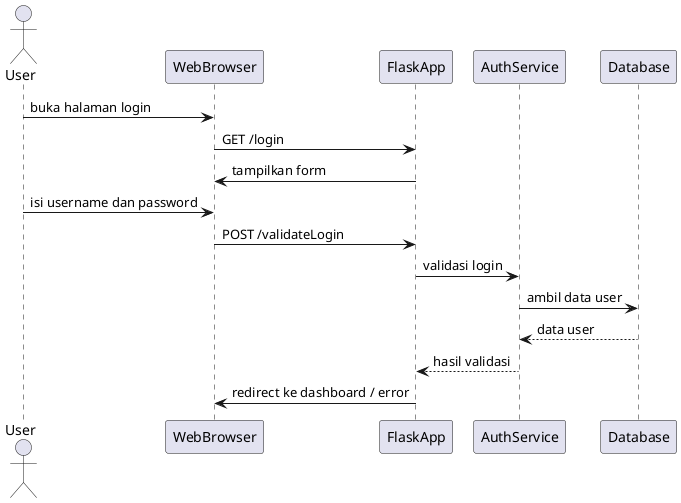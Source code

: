 @startuml
actor User
participant WebBrowser
participant FlaskApp
participant AuthService
participant Database

User -> WebBrowser : buka halaman login
WebBrowser -> FlaskApp : GET /login
FlaskApp -> WebBrowser : tampilkan form

User -> WebBrowser : isi username dan password
WebBrowser -> FlaskApp : POST /validateLogin
FlaskApp -> AuthService : validasi login
AuthService -> Database : ambil data user
Database --> AuthService : data user
AuthService --> FlaskApp : hasil validasi
FlaskApp -> WebBrowser : redirect ke dashboard / error
@enduml
